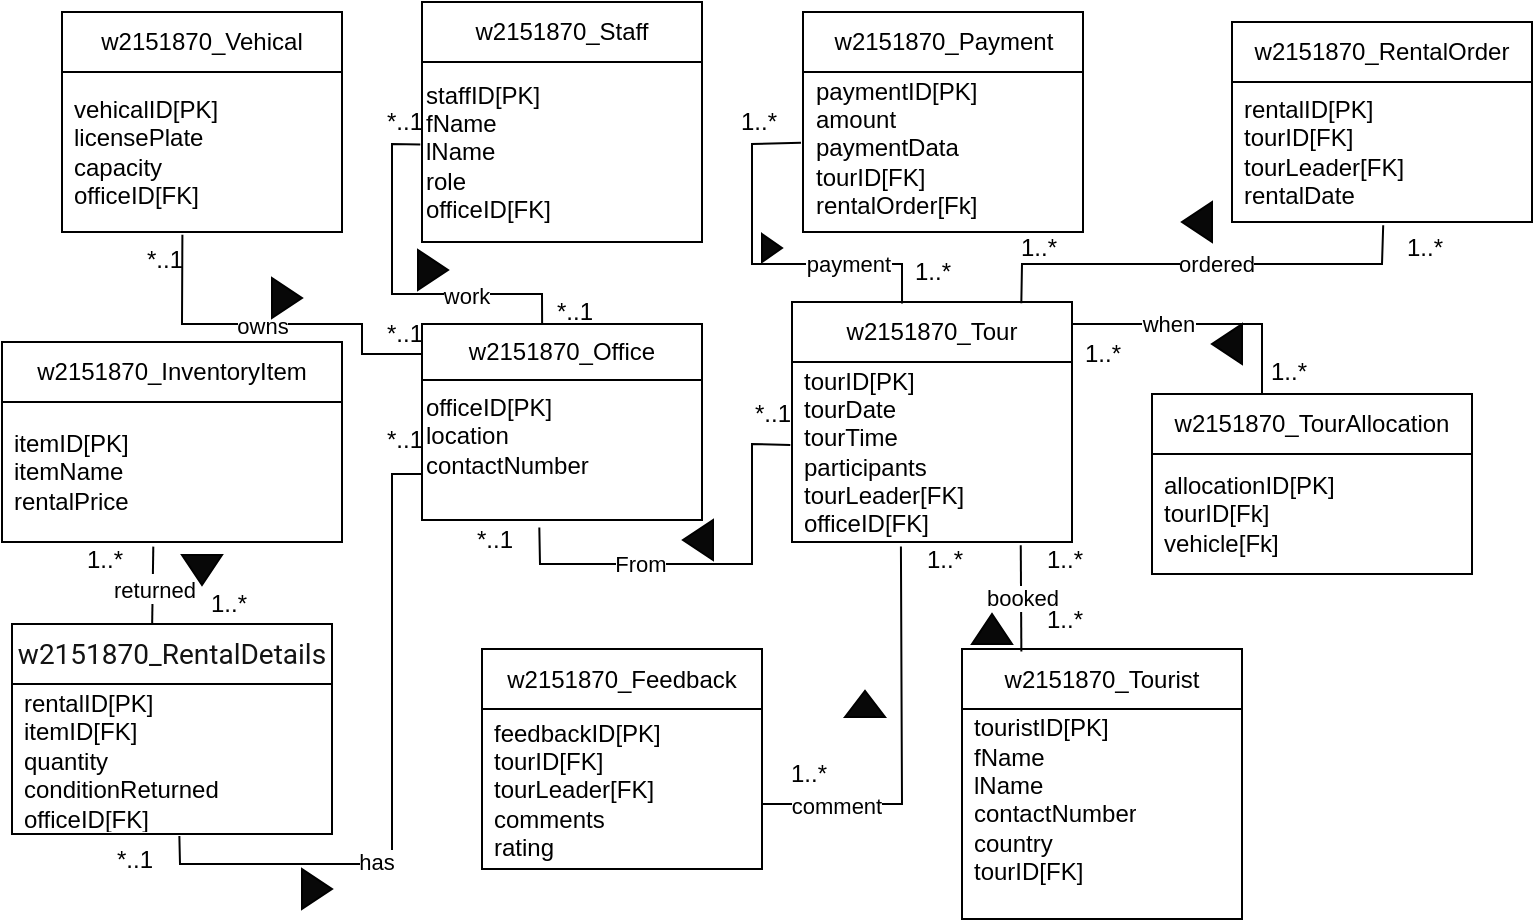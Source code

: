 <mxfile version="26.1.2">
  <diagram id="R2lEEEUBdFMjLlhIrx00" name="Page-1">
    <mxGraphModel dx="1042" dy="573" grid="1" gridSize="15" guides="1" tooltips="1" connect="1" arrows="1" fold="1" page="1" pageScale="1" pageWidth="850" pageHeight="1100" math="0" shadow="0" extFonts="Permanent Marker^https://fonts.googleapis.com/css?family=Permanent+Marker">
      <root>
        <mxCell id="0" />
        <mxCell id="1" parent="0" />
        <mxCell id="3GRVmK6hljvbz2TBf-cd-1" value="w2151870_Office" style="swimlane;fontStyle=0;childLayout=stackLayout;horizontal=1;startSize=28;horizontalStack=0;resizeParent=1;resizeParentMax=0;resizeLast=0;collapsible=1;marginBottom=0;whiteSpace=wrap;html=1;" parent="1" vertex="1">
          <mxGeometry x="240" y="210" width="140" height="98" as="geometry" />
        </mxCell>
        <mxCell id="3GRVmK6hljvbz2TBf-cd-10" value="officeID[PK]&lt;div&gt;location&lt;/div&gt;&lt;div&gt;contactNumber&lt;/div&gt;&lt;div&gt;&lt;br&gt;&lt;/div&gt;" style="text;html=1;align=left;verticalAlign=middle;resizable=0;points=[];autosize=1;strokeColor=none;fillColor=none;" parent="3GRVmK6hljvbz2TBf-cd-1" vertex="1">
          <mxGeometry y="28" width="140" height="70" as="geometry" />
        </mxCell>
        <mxCell id="3GRVmK6hljvbz2TBf-cd-6" value="w2151870_Staff" style="swimlane;fontStyle=0;childLayout=stackLayout;horizontal=1;startSize=30;horizontalStack=0;resizeParent=1;resizeParentMax=0;resizeLast=0;collapsible=1;marginBottom=0;whiteSpace=wrap;html=1;" parent="1" vertex="1">
          <mxGeometry x="240" y="49" width="140" height="120" as="geometry" />
        </mxCell>
        <mxCell id="3GRVmK6hljvbz2TBf-cd-11" value="staffID[PK]&lt;div&gt;fName&lt;/div&gt;&lt;div&gt;lName&lt;/div&gt;&lt;div&gt;role&lt;/div&gt;&lt;div&gt;officeID[FK]&lt;/div&gt;" style="text;html=1;align=left;verticalAlign=middle;resizable=0;points=[];autosize=1;strokeColor=none;fillColor=none;" parent="3GRVmK6hljvbz2TBf-cd-6" vertex="1">
          <mxGeometry y="30" width="140" height="90" as="geometry" />
        </mxCell>
        <mxCell id="3GRVmK6hljvbz2TBf-cd-12" value="w2151870_Vehical" style="swimlane;fontStyle=0;childLayout=stackLayout;horizontal=1;startSize=30;horizontalStack=0;resizeParent=1;resizeParentMax=0;resizeLast=0;collapsible=1;marginBottom=0;whiteSpace=wrap;html=1;" parent="1" vertex="1">
          <mxGeometry x="60" y="54" width="140" height="110" as="geometry" />
        </mxCell>
        <mxCell id="3GRVmK6hljvbz2TBf-cd-13" value="vehicalID[PK]&lt;div&gt;licensePlate&lt;/div&gt;&lt;div&gt;capacity&lt;/div&gt;&lt;div&gt;officeID[FK]&lt;/div&gt;" style="text;strokeColor=none;fillColor=none;align=left;verticalAlign=middle;spacingLeft=4;spacingRight=4;overflow=hidden;points=[[0,0.5],[1,0.5]];portConstraint=eastwest;rotatable=0;whiteSpace=wrap;html=1;" parent="3GRVmK6hljvbz2TBf-cd-12" vertex="1">
          <mxGeometry y="30" width="140" height="80" as="geometry" />
        </mxCell>
        <mxCell id="3GRVmK6hljvbz2TBf-cd-16" value="w2151870_Tourist" style="swimlane;fontStyle=0;childLayout=stackLayout;horizontal=1;startSize=30;horizontalStack=0;resizeParent=1;resizeParentMax=0;resizeLast=0;collapsible=1;marginBottom=0;whiteSpace=wrap;html=1;" parent="1" vertex="1">
          <mxGeometry x="510" y="372.5" width="140" height="135" as="geometry" />
        </mxCell>
        <mxCell id="3GRVmK6hljvbz2TBf-cd-17" value="touristID[PK]&lt;div&gt;fName&lt;/div&gt;&lt;div&gt;lName&lt;/div&gt;&lt;div&gt;contactNumber&lt;/div&gt;&lt;div&gt;country&lt;/div&gt;&lt;div&gt;tourID[FK]&lt;/div&gt;&lt;div&gt;&lt;br&gt;&lt;/div&gt;" style="text;strokeColor=none;fillColor=none;align=left;verticalAlign=middle;spacingLeft=4;spacingRight=4;overflow=hidden;points=[[0,0.5],[1,0.5]];portConstraint=eastwest;rotatable=0;whiteSpace=wrap;html=1;" parent="3GRVmK6hljvbz2TBf-cd-16" vertex="1">
          <mxGeometry y="30" width="140" height="105" as="geometry" />
        </mxCell>
        <mxCell id="3GRVmK6hljvbz2TBf-cd-20" value="w2151870_Tour" style="swimlane;fontStyle=0;childLayout=stackLayout;horizontal=1;startSize=30;horizontalStack=0;resizeParent=1;resizeParentMax=0;resizeLast=0;collapsible=1;marginBottom=0;whiteSpace=wrap;html=1;" parent="1" vertex="1">
          <mxGeometry x="425" y="199" width="140" height="120" as="geometry" />
        </mxCell>
        <mxCell id="3GRVmK6hljvbz2TBf-cd-21" value="tourID[PK]&lt;div&gt;tourDate&lt;/div&gt;&lt;div&gt;tourTime&lt;/div&gt;&lt;div&gt;participants&lt;/div&gt;&lt;div&gt;tourLeader[FK]&lt;/div&gt;&lt;div&gt;officeID[FK]&lt;/div&gt;" style="text;strokeColor=none;fillColor=none;align=left;verticalAlign=middle;spacingLeft=4;spacingRight=4;overflow=hidden;points=[[0,0.5],[1,0.5]];portConstraint=eastwest;rotatable=0;whiteSpace=wrap;html=1;" parent="3GRVmK6hljvbz2TBf-cd-20" vertex="1">
          <mxGeometry y="30" width="140" height="90" as="geometry" />
        </mxCell>
        <mxCell id="3GRVmK6hljvbz2TBf-cd-24" value="w2151870_Payment" style="swimlane;fontStyle=0;childLayout=stackLayout;horizontal=1;startSize=30;horizontalStack=0;resizeParent=1;resizeParentMax=0;resizeLast=0;collapsible=1;marginBottom=0;whiteSpace=wrap;html=1;" parent="1" vertex="1">
          <mxGeometry x="430.5" y="54" width="140" height="110" as="geometry" />
        </mxCell>
        <mxCell id="3GRVmK6hljvbz2TBf-cd-25" value="paymentID[PK]&lt;div&gt;amount&lt;/div&gt;&lt;div&gt;paymentData&lt;/div&gt;&lt;div&gt;tourID[FK]&lt;/div&gt;&lt;div&gt;rentalOrder[Fk]&lt;/div&gt;&lt;div&gt;&lt;br&gt;&lt;/div&gt;" style="text;strokeColor=none;fillColor=none;align=left;verticalAlign=middle;spacingLeft=4;spacingRight=4;overflow=hidden;points=[[0,0.5],[1,0.5]];portConstraint=eastwest;rotatable=0;whiteSpace=wrap;html=1;" parent="3GRVmK6hljvbz2TBf-cd-24" vertex="1">
          <mxGeometry y="30" width="140" height="80" as="geometry" />
        </mxCell>
        <mxCell id="3GRVmK6hljvbz2TBf-cd-28" value="w2151870_TourAllocation" style="swimlane;fontStyle=0;childLayout=stackLayout;horizontal=1;startSize=30;horizontalStack=0;resizeParent=1;resizeParentMax=0;resizeLast=0;collapsible=1;marginBottom=0;whiteSpace=wrap;html=1;" parent="1" vertex="1">
          <mxGeometry x="605" y="245" width="160" height="90" as="geometry" />
        </mxCell>
        <mxCell id="3GRVmK6hljvbz2TBf-cd-29" value="allocationID[PK]&lt;div&gt;tourID[Fk]&lt;/div&gt;&lt;div&gt;vehicle[Fk]&lt;/div&gt;" style="text;strokeColor=none;fillColor=none;align=left;verticalAlign=middle;spacingLeft=4;spacingRight=4;overflow=hidden;points=[[0,0.5],[1,0.5]];portConstraint=eastwest;rotatable=0;whiteSpace=wrap;html=1;" parent="3GRVmK6hljvbz2TBf-cd-28" vertex="1">
          <mxGeometry y="30" width="160" height="60" as="geometry" />
        </mxCell>
        <mxCell id="3GRVmK6hljvbz2TBf-cd-32" value="w2151870_InventoryItem" style="swimlane;fontStyle=0;childLayout=stackLayout;horizontal=1;startSize=30;horizontalStack=0;resizeParent=1;resizeParentMax=0;resizeLast=0;collapsible=1;marginBottom=0;whiteSpace=wrap;html=1;" parent="1" vertex="1">
          <mxGeometry x="30" y="219" width="170" height="100" as="geometry" />
        </mxCell>
        <mxCell id="3GRVmK6hljvbz2TBf-cd-33" value="itemID[PK]&lt;div&gt;itemName&lt;/div&gt;&lt;div&gt;rentalPrice&lt;/div&gt;" style="text;strokeColor=none;fillColor=none;align=left;verticalAlign=middle;spacingLeft=4;spacingRight=4;overflow=hidden;points=[[0,0.5],[1,0.5]];portConstraint=eastwest;rotatable=0;whiteSpace=wrap;html=1;" parent="3GRVmK6hljvbz2TBf-cd-32" vertex="1">
          <mxGeometry y="30" width="170" height="70" as="geometry" />
        </mxCell>
        <mxCell id="3GRVmK6hljvbz2TBf-cd-42" value="w2151870_RentalOrder" style="swimlane;fontStyle=0;childLayout=stackLayout;horizontal=1;startSize=30;horizontalStack=0;resizeParent=1;resizeParentMax=0;resizeLast=0;collapsible=1;marginBottom=0;whiteSpace=wrap;html=1;" parent="1" vertex="1">
          <mxGeometry x="645" y="59" width="150" height="100" as="geometry" />
        </mxCell>
        <mxCell id="3GRVmK6hljvbz2TBf-cd-43" value="rentalID[PK]&lt;div&gt;tourID[FK]&lt;/div&gt;&lt;div&gt;tourLeader[FK]&lt;/div&gt;&lt;div&gt;rentalDate&lt;/div&gt;" style="text;strokeColor=none;fillColor=none;align=left;verticalAlign=middle;spacingLeft=4;spacingRight=4;overflow=hidden;points=[[0,0.5],[1,0.5]];portConstraint=eastwest;rotatable=0;whiteSpace=wrap;html=1;" parent="3GRVmK6hljvbz2TBf-cd-42" vertex="1">
          <mxGeometry y="30" width="150" height="70" as="geometry" />
        </mxCell>
        <mxCell id="3GRVmK6hljvbz2TBf-cd-46" value="&lt;div style=&quot;text-align: start;&quot;&gt;&lt;font face=&quot;Roboto, Arial, sans-serif&quot; color=&quot;#131313&quot;&gt;&lt;span style=&quot;font-size: 14px; text-wrap-mode: nowrap; background-color: rgb(255, 255, 255);&quot;&gt;w2151870_RentalDetails&lt;/span&gt;&lt;/font&gt;&lt;/div&gt;" style="swimlane;fontStyle=0;childLayout=stackLayout;horizontal=1;startSize=30;horizontalStack=0;resizeParent=1;resizeParentMax=0;resizeLast=0;collapsible=1;marginBottom=0;whiteSpace=wrap;html=1;" parent="1" vertex="1">
          <mxGeometry x="35" y="360" width="160" height="105" as="geometry" />
        </mxCell>
        <mxCell id="3GRVmK6hljvbz2TBf-cd-47" value="rentalID[PK]&lt;div&gt;itemID[FK]&lt;/div&gt;&lt;div&gt;quantity&lt;/div&gt;&lt;div&gt;conditionReturned&lt;/div&gt;&lt;div&gt;officeID[FK]&lt;/div&gt;" style="text;strokeColor=none;fillColor=none;align=left;verticalAlign=middle;spacingLeft=4;spacingRight=4;overflow=hidden;points=[[0,0.5],[1,0.5]];portConstraint=eastwest;rotatable=0;whiteSpace=wrap;html=1;" parent="3GRVmK6hljvbz2TBf-cd-46" vertex="1">
          <mxGeometry y="30" width="160" height="75" as="geometry" />
        </mxCell>
        <mxCell id="3GRVmK6hljvbz2TBf-cd-50" value="w2151870_Feedback" style="swimlane;fontStyle=0;childLayout=stackLayout;horizontal=1;startSize=30;horizontalStack=0;resizeParent=1;resizeParentMax=0;resizeLast=0;collapsible=1;marginBottom=0;whiteSpace=wrap;html=1;" parent="1" vertex="1">
          <mxGeometry x="270" y="372.5" width="140" height="110" as="geometry" />
        </mxCell>
        <mxCell id="3GRVmK6hljvbz2TBf-cd-51" value="feedbackID[PK]&lt;div&gt;tourID[FK]&lt;/div&gt;&lt;div&gt;tourLeader[FK]&lt;/div&gt;&lt;div&gt;comments&lt;/div&gt;&lt;div&gt;rating&lt;/div&gt;" style="text;strokeColor=none;fillColor=none;align=left;verticalAlign=middle;spacingLeft=4;spacingRight=4;overflow=hidden;points=[[0,0.5],[1,0.5]];portConstraint=eastwest;rotatable=0;whiteSpace=wrap;html=1;" parent="3GRVmK6hljvbz2TBf-cd-50" vertex="1">
          <mxGeometry y="30" width="140" height="80" as="geometry" />
        </mxCell>
        <mxCell id="3GRVmK6hljvbz2TBf-cd-56" value="" style="endArrow=none;html=1;rounded=0;entryX=0;entryY=0.671;entryDx=0;entryDy=0;entryPerimeter=0;exitX=0.523;exitY=1.013;exitDx=0;exitDy=0;exitPerimeter=0;" parent="1" source="3GRVmK6hljvbz2TBf-cd-47" target="3GRVmK6hljvbz2TBf-cd-10" edge="1">
          <mxGeometry width="50" height="50" relative="1" as="geometry">
            <mxPoint x="135" y="321" as="sourcePoint" />
            <mxPoint x="250" y="234" as="targetPoint" />
            <Array as="points">
              <mxPoint x="119" y="480" />
              <mxPoint x="225" y="480" />
              <mxPoint x="225" y="345" />
              <mxPoint x="225" y="285" />
            </Array>
          </mxGeometry>
        </mxCell>
        <mxCell id="3GRVmK6hljvbz2TBf-cd-57" value="has" style="edgeLabel;html=1;align=center;verticalAlign=middle;resizable=0;points=[];" parent="3GRVmK6hljvbz2TBf-cd-56" vertex="1" connectable="0">
          <mxGeometry x="-0.321" y="1" relative="1" as="geometry">
            <mxPoint as="offset" />
          </mxGeometry>
        </mxCell>
        <mxCell id="3GRVmK6hljvbz2TBf-cd-60" value="" style="endArrow=none;html=1;rounded=0;entryX=0.445;entryY=1.033;entryDx=0;entryDy=0;entryPerimeter=0;exitX=0.438;exitY=0;exitDx=0;exitDy=0;exitPerimeter=0;" parent="1" source="3GRVmK6hljvbz2TBf-cd-46" target="3GRVmK6hljvbz2TBf-cd-33" edge="1">
          <mxGeometry width="50" height="50" relative="1" as="geometry">
            <mxPoint x="105" y="361" as="sourcePoint" />
            <mxPoint x="245" y="345" as="targetPoint" />
            <Array as="points" />
          </mxGeometry>
        </mxCell>
        <mxCell id="3GRVmK6hljvbz2TBf-cd-61" value="in" style="edgeLabel;html=1;align=center;verticalAlign=middle;resizable=0;points=[];" parent="3GRVmK6hljvbz2TBf-cd-60" vertex="1" connectable="0">
          <mxGeometry x="-0.013" relative="1" as="geometry">
            <mxPoint as="offset" />
          </mxGeometry>
        </mxCell>
        <mxCell id="3GRVmK6hljvbz2TBf-cd-62" value="returned" style="edgeLabel;html=1;align=center;verticalAlign=middle;resizable=0;points=[];" parent="3GRVmK6hljvbz2TBf-cd-60" vertex="1" connectable="0">
          <mxGeometry x="-0.122" relative="1" as="geometry">
            <mxPoint as="offset" />
          </mxGeometry>
        </mxCell>
        <mxCell id="3GRVmK6hljvbz2TBf-cd-65" value="" style="endArrow=none;html=1;rounded=0;entryX=0.389;entryY=1.025;entryDx=0;entryDy=0;entryPerimeter=0;" parent="1" target="3GRVmK6hljvbz2TBf-cd-21" edge="1">
          <mxGeometry width="50" height="50" relative="1" as="geometry">
            <mxPoint x="410" y="450" as="sourcePoint" />
            <mxPoint x="465" y="330" as="targetPoint" />
            <Array as="points">
              <mxPoint x="480" y="450" />
            </Array>
          </mxGeometry>
        </mxCell>
        <mxCell id="3GRVmK6hljvbz2TBf-cd-66" value="comment" style="edgeLabel;html=1;align=center;verticalAlign=middle;resizable=0;points=[];" parent="3GRVmK6hljvbz2TBf-cd-65" vertex="1" connectable="0">
          <mxGeometry x="-0.626" y="-1" relative="1" as="geometry">
            <mxPoint as="offset" />
          </mxGeometry>
        </mxCell>
        <mxCell id="3GRVmK6hljvbz2TBf-cd-67" value="" style="endArrow=none;html=1;rounded=0;entryX=0.817;entryY=1.018;entryDx=0;entryDy=0;entryPerimeter=0;exitX=0.212;exitY=0.009;exitDx=0;exitDy=0;exitPerimeter=0;" parent="1" source="3GRVmK6hljvbz2TBf-cd-16" target="3GRVmK6hljvbz2TBf-cd-21" edge="1">
          <mxGeometry width="50" height="50" relative="1" as="geometry">
            <mxPoint x="485" y="369" as="sourcePoint" />
            <mxPoint x="535" y="319" as="targetPoint" />
          </mxGeometry>
        </mxCell>
        <mxCell id="3GRVmK6hljvbz2TBf-cd-68" value="booked" style="edgeLabel;html=1;align=center;verticalAlign=middle;resizable=0;points=[];" parent="3GRVmK6hljvbz2TBf-cd-67" vertex="1" connectable="0">
          <mxGeometry x="-0.008" relative="1" as="geometry">
            <mxPoint as="offset" />
          </mxGeometry>
        </mxCell>
        <mxCell id="3GRVmK6hljvbz2TBf-cd-69" value="" style="endArrow=none;html=1;rounded=0;" parent="1" edge="1">
          <mxGeometry width="50" height="50" relative="1" as="geometry">
            <mxPoint x="660" y="245" as="sourcePoint" />
            <mxPoint x="565" y="210" as="targetPoint" />
            <Array as="points">
              <mxPoint x="660" y="210" />
            </Array>
          </mxGeometry>
        </mxCell>
        <mxCell id="3GRVmK6hljvbz2TBf-cd-70" value="when" style="edgeLabel;html=1;align=center;verticalAlign=middle;resizable=0;points=[];" parent="3GRVmK6hljvbz2TBf-cd-69" vertex="1" connectable="0">
          <mxGeometry x="0.267" relative="1" as="geometry">
            <mxPoint as="offset" />
          </mxGeometry>
        </mxCell>
        <mxCell id="3GRVmK6hljvbz2TBf-cd-71" value="" style="endArrow=none;html=1;rounded=0;entryX=0.504;entryY=1.023;entryDx=0;entryDy=0;entryPerimeter=0;exitX=0.819;exitY=0.005;exitDx=0;exitDy=0;exitPerimeter=0;" parent="1" source="3GRVmK6hljvbz2TBf-cd-20" target="3GRVmK6hljvbz2TBf-cd-43" edge="1">
          <mxGeometry width="50" height="50" relative="1" as="geometry">
            <mxPoint x="540" y="195" as="sourcePoint" />
            <mxPoint x="725" y="159" as="targetPoint" />
            <Array as="points">
              <mxPoint x="540" y="180" />
              <mxPoint x="720" y="180" />
            </Array>
          </mxGeometry>
        </mxCell>
        <mxCell id="3GRVmK6hljvbz2TBf-cd-72" value="ordered" style="edgeLabel;html=1;align=center;verticalAlign=middle;resizable=0;points=[];" parent="3GRVmK6hljvbz2TBf-cd-71" vertex="1" connectable="0">
          <mxGeometry x="0.063" relative="1" as="geometry">
            <mxPoint as="offset" />
          </mxGeometry>
        </mxCell>
        <mxCell id="3GRVmK6hljvbz2TBf-cd-73" value="" style="endArrow=none;html=1;rounded=0;exitX=0.167;exitY=1.024;exitDx=0;exitDy=0;exitPerimeter=0;entryX=-0.007;entryY=0.442;entryDx=0;entryDy=0;entryPerimeter=0;" parent="1" edge="1" target="3GRVmK6hljvbz2TBf-cd-25" source="Fs5VB67ED9o73u61x6n6-10">
          <mxGeometry width="50" height="50" relative="1" as="geometry">
            <mxPoint x="480" y="210" as="sourcePoint" />
            <mxPoint x="435" y="90" as="targetPoint" />
            <Array as="points">
              <mxPoint x="480" y="180" />
              <mxPoint x="405" y="180" />
              <mxPoint x="405" y="120" />
            </Array>
          </mxGeometry>
        </mxCell>
        <mxCell id="3GRVmK6hljvbz2TBf-cd-74" value="payment" style="edgeLabel;html=1;align=center;verticalAlign=middle;resizable=0;points=[];" parent="3GRVmK6hljvbz2TBf-cd-73" vertex="1" connectable="0">
          <mxGeometry x="-0.479" relative="1" as="geometry">
            <mxPoint as="offset" />
          </mxGeometry>
        </mxCell>
        <mxCell id="3GRVmK6hljvbz2TBf-cd-76" value="" style="endArrow=none;html=1;rounded=0;entryX=-0.006;entryY=0.461;entryDx=0;entryDy=0;entryPerimeter=0;exitX=0.419;exitY=1.053;exitDx=0;exitDy=0;exitPerimeter=0;" parent="1" target="3GRVmK6hljvbz2TBf-cd-21" edge="1" source="3GRVmK6hljvbz2TBf-cd-10">
          <mxGeometry width="50" height="50" relative="1" as="geometry">
            <mxPoint x="330" y="309" as="sourcePoint" />
            <mxPoint x="380" y="255" as="targetPoint" />
            <Array as="points">
              <mxPoint x="299" y="330" />
              <mxPoint x="405" y="330" />
              <mxPoint x="405" y="270" />
            </Array>
          </mxGeometry>
        </mxCell>
        <mxCell id="3GRVmK6hljvbz2TBf-cd-79" value="From" style="edgeLabel;html=1;align=center;verticalAlign=middle;resizable=0;points=[];" parent="3GRVmK6hljvbz2TBf-cd-76" vertex="1" connectable="0">
          <mxGeometry x="-0.329" relative="1" as="geometry">
            <mxPoint as="offset" />
          </mxGeometry>
        </mxCell>
        <mxCell id="3GRVmK6hljvbz2TBf-cd-80" value="" style="endArrow=none;html=1;rounded=0;exitX=0.429;exitY=0;exitDx=0;exitDy=0;exitPerimeter=0;entryX=-0.006;entryY=0.459;entryDx=0;entryDy=0;entryPerimeter=0;" parent="1" source="3GRVmK6hljvbz2TBf-cd-1" target="3GRVmK6hljvbz2TBf-cd-11" edge="1">
          <mxGeometry width="50" height="50" relative="1" as="geometry">
            <mxPoint x="255" y="200" as="sourcePoint" />
            <mxPoint x="305" y="150" as="targetPoint" />
            <Array as="points">
              <mxPoint x="300" y="195" />
              <mxPoint x="225" y="195" />
              <mxPoint x="225" y="120" />
            </Array>
          </mxGeometry>
        </mxCell>
        <mxCell id="3GRVmK6hljvbz2TBf-cd-81" value="work" style="edgeLabel;html=1;align=center;verticalAlign=middle;resizable=0;points=[];" parent="3GRVmK6hljvbz2TBf-cd-80" vertex="1" connectable="0">
          <mxGeometry x="-0.404" y="1" relative="1" as="geometry">
            <mxPoint as="offset" />
          </mxGeometry>
        </mxCell>
        <mxCell id="3GRVmK6hljvbz2TBf-cd-82" value="" style="endArrow=none;html=1;rounded=0;entryX=0.43;entryY=1.017;entryDx=0;entryDy=0;entryPerimeter=0;exitX=0;exitY=0.153;exitDx=0;exitDy=0;exitPerimeter=0;" parent="1" source="3GRVmK6hljvbz2TBf-cd-1" target="3GRVmK6hljvbz2TBf-cd-13" edge="1">
          <mxGeometry width="50" height="50" relative="1" as="geometry">
            <mxPoint x="105" y="219" as="sourcePoint" />
            <mxPoint x="155" y="169" as="targetPoint" />
            <Array as="points">
              <mxPoint x="210" y="225" />
              <mxPoint x="210" y="210" />
              <mxPoint x="120" y="210" />
            </Array>
          </mxGeometry>
        </mxCell>
        <mxCell id="3GRVmK6hljvbz2TBf-cd-84" value="owns" style="edgeLabel;html=1;align=center;verticalAlign=middle;resizable=0;points=[];" parent="3GRVmK6hljvbz2TBf-cd-82" vertex="1" connectable="0">
          <mxGeometry x="0.065" y="1" relative="1" as="geometry">
            <mxPoint as="offset" />
          </mxGeometry>
        </mxCell>
        <mxCell id="Fs5VB67ED9o73u61x6n6-1" value="1..*" style="text;html=1;align=center;verticalAlign=middle;resizable=0;points=[];autosize=1;strokeColor=none;fillColor=none;" vertex="1" parent="1">
          <mxGeometry x="120" y="335" width="45" height="30" as="geometry" />
        </mxCell>
        <mxCell id="Fs5VB67ED9o73u61x6n6-2" value="1..*" style="text;html=1;align=center;verticalAlign=middle;resizable=0;points=[];autosize=1;strokeColor=none;fillColor=none;" vertex="1" parent="1">
          <mxGeometry x="58" y="313" width="45" height="30" as="geometry" />
        </mxCell>
        <mxCell id="Fs5VB67ED9o73u61x6n6-3" value="" style="triangle;whiteSpace=wrap;html=1;rotation=90;fillColor=#080808;" vertex="1" parent="1">
          <mxGeometry x="122.5" y="323" width="15" height="20" as="geometry" />
        </mxCell>
        <mxCell id="Fs5VB67ED9o73u61x6n6-4" value="*..1" style="text;html=1;align=center;verticalAlign=middle;resizable=0;points=[];autosize=1;strokeColor=none;fillColor=none;" vertex="1" parent="1">
          <mxGeometry x="208" y="94" width="45" height="30" as="geometry" />
        </mxCell>
        <mxCell id="Fs5VB67ED9o73u61x6n6-5" value="*..1" style="text;html=1;align=center;verticalAlign=middle;resizable=0;points=[];autosize=1;strokeColor=none;fillColor=none;" vertex="1" parent="1">
          <mxGeometry x="293" y="189" width="45" height="30" as="geometry" />
        </mxCell>
        <mxCell id="Fs5VB67ED9o73u61x6n6-6" value="1..*" style="text;html=1;align=center;verticalAlign=middle;resizable=0;points=[];autosize=1;strokeColor=none;fillColor=none;" vertex="1" parent="1">
          <mxGeometry x="410" y="420" width="45" height="30" as="geometry" />
        </mxCell>
        <mxCell id="Fs5VB67ED9o73u61x6n6-7" value="1..*" style="text;html=1;align=center;verticalAlign=middle;resizable=0;points=[];autosize=1;strokeColor=none;fillColor=none;" vertex="1" parent="1">
          <mxGeometry x="478" y="313" width="45" height="30" as="geometry" />
        </mxCell>
        <mxCell id="Fs5VB67ED9o73u61x6n6-8" value="" style="triangle;whiteSpace=wrap;html=1;rotation=-90;fillColor=#080808;" vertex="1" parent="1">
          <mxGeometry x="455" y="390" width="13" height="20" as="geometry" />
        </mxCell>
        <mxCell id="Fs5VB67ED9o73u61x6n6-9" value="1..*" style="text;html=1;align=center;verticalAlign=middle;resizable=0;points=[];autosize=1;strokeColor=none;fillColor=none;" vertex="1" parent="1">
          <mxGeometry x="385.5" y="94" width="45" height="30" as="geometry" />
        </mxCell>
        <mxCell id="Fs5VB67ED9o73u61x6n6-10" value="1..*" style="text;html=1;align=center;verticalAlign=middle;resizable=0;points=[];autosize=1;strokeColor=none;fillColor=none;" vertex="1" parent="1">
          <mxGeometry x="472.5" y="169" width="45" height="30" as="geometry" />
        </mxCell>
        <mxCell id="Fs5VB67ED9o73u61x6n6-11" value="" style="triangle;whiteSpace=wrap;html=1;rotation=0;fillColor=#080808;" vertex="1" parent="1">
          <mxGeometry x="410" y="165" width="10" height="14" as="geometry" />
        </mxCell>
        <mxCell id="Fs5VB67ED9o73u61x6n6-12" value="1..*" style="text;html=1;align=center;verticalAlign=middle;resizable=0;points=[];autosize=1;strokeColor=none;fillColor=none;" vertex="1" parent="1">
          <mxGeometry x="650" y="219" width="45" height="30" as="geometry" />
        </mxCell>
        <mxCell id="Fs5VB67ED9o73u61x6n6-13" value="1..*" style="text;html=1;align=center;verticalAlign=middle;resizable=0;points=[];autosize=1;strokeColor=none;fillColor=none;" vertex="1" parent="1">
          <mxGeometry x="557.5" y="210" width="45" height="30" as="geometry" />
        </mxCell>
        <mxCell id="Fs5VB67ED9o73u61x6n6-16" value="" style="triangle;whiteSpace=wrap;html=1;rotation=-180;fillColor=#080808;" vertex="1" parent="1">
          <mxGeometry x="635" y="210" width="15" height="20" as="geometry" />
        </mxCell>
        <mxCell id="Fs5VB67ED9o73u61x6n6-17" value="1..*" style="text;html=1;align=center;verticalAlign=middle;resizable=0;points=[];autosize=1;strokeColor=none;fillColor=none;" vertex="1" parent="1">
          <mxGeometry x="525.5" y="157" width="45" height="30" as="geometry" />
        </mxCell>
        <mxCell id="Fs5VB67ED9o73u61x6n6-20" value="1..*" style="text;html=1;align=center;verticalAlign=middle;resizable=0;points=[];autosize=1;strokeColor=none;fillColor=none;" vertex="1" parent="1">
          <mxGeometry x="718" y="157" width="45" height="30" as="geometry" />
        </mxCell>
        <mxCell id="Fs5VB67ED9o73u61x6n6-21" value="*..1" style="text;html=1;align=center;verticalAlign=middle;resizable=0;points=[];autosize=1;strokeColor=none;fillColor=none;" vertex="1" parent="1">
          <mxGeometry x="88" y="163" width="45" height="30" as="geometry" />
        </mxCell>
        <mxCell id="Fs5VB67ED9o73u61x6n6-22" value="*..1" style="text;html=1;align=center;verticalAlign=middle;resizable=0;points=[];autosize=1;strokeColor=none;fillColor=none;" vertex="1" parent="1">
          <mxGeometry x="208" y="200" width="45" height="30" as="geometry" />
        </mxCell>
        <mxCell id="Fs5VB67ED9o73u61x6n6-23" value="" style="triangle;whiteSpace=wrap;html=1;rotation=0;fillColor=#080808;" vertex="1" parent="1">
          <mxGeometry x="165" y="187" width="15" height="20" as="geometry" />
        </mxCell>
        <mxCell id="Fs5VB67ED9o73u61x6n6-24" value="" style="triangle;whiteSpace=wrap;html=1;rotation=0;fillColor=#080808;" vertex="1" parent="1">
          <mxGeometry x="238" y="173" width="15" height="20" as="geometry" />
        </mxCell>
        <mxCell id="Fs5VB67ED9o73u61x6n6-25" value="" style="triangle;whiteSpace=wrap;html=1;rotation=-180;fillColor=#080808;" vertex="1" parent="1">
          <mxGeometry x="370.5" y="308" width="15" height="20" as="geometry" />
        </mxCell>
        <mxCell id="Fs5VB67ED9o73u61x6n6-26" value="*..1" style="text;html=1;align=center;verticalAlign=middle;resizable=0;points=[];autosize=1;strokeColor=none;fillColor=none;" vertex="1" parent="1">
          <mxGeometry x="253" y="303" width="45" height="30" as="geometry" />
        </mxCell>
        <mxCell id="Fs5VB67ED9o73u61x6n6-27" value="*..1" style="text;html=1;align=center;verticalAlign=middle;resizable=0;points=[];autosize=1;strokeColor=none;fillColor=none;" vertex="1" parent="1">
          <mxGeometry x="392.5" y="240" width="45" height="30" as="geometry" />
        </mxCell>
        <mxCell id="Fs5VB67ED9o73u61x6n6-28" value="1..*" style="text;html=1;align=center;verticalAlign=middle;resizable=0;points=[];autosize=1;strokeColor=none;fillColor=none;" vertex="1" parent="1">
          <mxGeometry x="538" y="313" width="45" height="30" as="geometry" />
        </mxCell>
        <mxCell id="Fs5VB67ED9o73u61x6n6-29" value="1..*" style="text;html=1;align=center;verticalAlign=middle;resizable=0;points=[];autosize=1;strokeColor=none;fillColor=none;" vertex="1" parent="1">
          <mxGeometry x="538" y="343" width="45" height="30" as="geometry" />
        </mxCell>
        <mxCell id="Fs5VB67ED9o73u61x6n6-30" value="" style="triangle;whiteSpace=wrap;html=1;rotation=-90;fillColor=#080808;" vertex="1" parent="1">
          <mxGeometry x="517.5" y="352.5" width="15" height="20" as="geometry" />
        </mxCell>
        <mxCell id="Fs5VB67ED9o73u61x6n6-31" value="" style="triangle;whiteSpace=wrap;html=1;rotation=-180;fillColor=#080808;" vertex="1" parent="1">
          <mxGeometry x="620" y="149" width="15" height="20" as="geometry" />
        </mxCell>
        <mxCell id="Fs5VB67ED9o73u61x6n6-33" value="" style="triangle;whiteSpace=wrap;html=1;rotation=0;fillColor=#080808;" vertex="1" parent="1">
          <mxGeometry x="180" y="482.5" width="15" height="20" as="geometry" />
        </mxCell>
        <mxCell id="Fs5VB67ED9o73u61x6n6-34" value="*..1" style="text;html=1;align=center;verticalAlign=middle;resizable=0;points=[];autosize=1;strokeColor=none;fillColor=none;" vertex="1" parent="1">
          <mxGeometry x="73" y="463" width="45" height="30" as="geometry" />
        </mxCell>
        <mxCell id="Fs5VB67ED9o73u61x6n6-35" value="*..1" style="text;html=1;align=center;verticalAlign=middle;resizable=0;points=[];autosize=1;strokeColor=none;fillColor=none;" vertex="1" parent="1">
          <mxGeometry x="208" y="253" width="45" height="30" as="geometry" />
        </mxCell>
      </root>
    </mxGraphModel>
  </diagram>
</mxfile>
